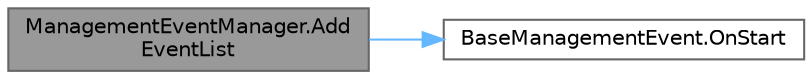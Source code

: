 digraph "ManagementEventManager.AddEventList"
{
 // LATEX_PDF_SIZE
  bgcolor="transparent";
  edge [fontname=Helvetica,fontsize=10,labelfontname=Helvetica,labelfontsize=10];
  node [fontname=Helvetica,fontsize=10,shape=box,height=0.2,width=0.4];
  rankdir="LR";
  Node1 [id="Node000001",label="ManagementEventManager.Add\lEventList",height=0.2,width=0.4,color="gray40", fillcolor="grey60", style="filled", fontcolor="black",tooltip="外部からイベントを追加し抽選・実行する"];
  Node1 -> Node2 [id="edge1_Node000001_Node000002",color="steelblue1",style="solid",tooltip=" "];
  Node2 [id="Node000002",label="BaseManagementEvent.OnStart",height=0.2,width=0.4,color="grey40", fillcolor="white", style="filled",URL="$class_base_management_event.html#a8bc6e5f52467ea34617a687ff5f1e660",tooltip="イベントの開始 継承先でオーバーライドする"];
}
